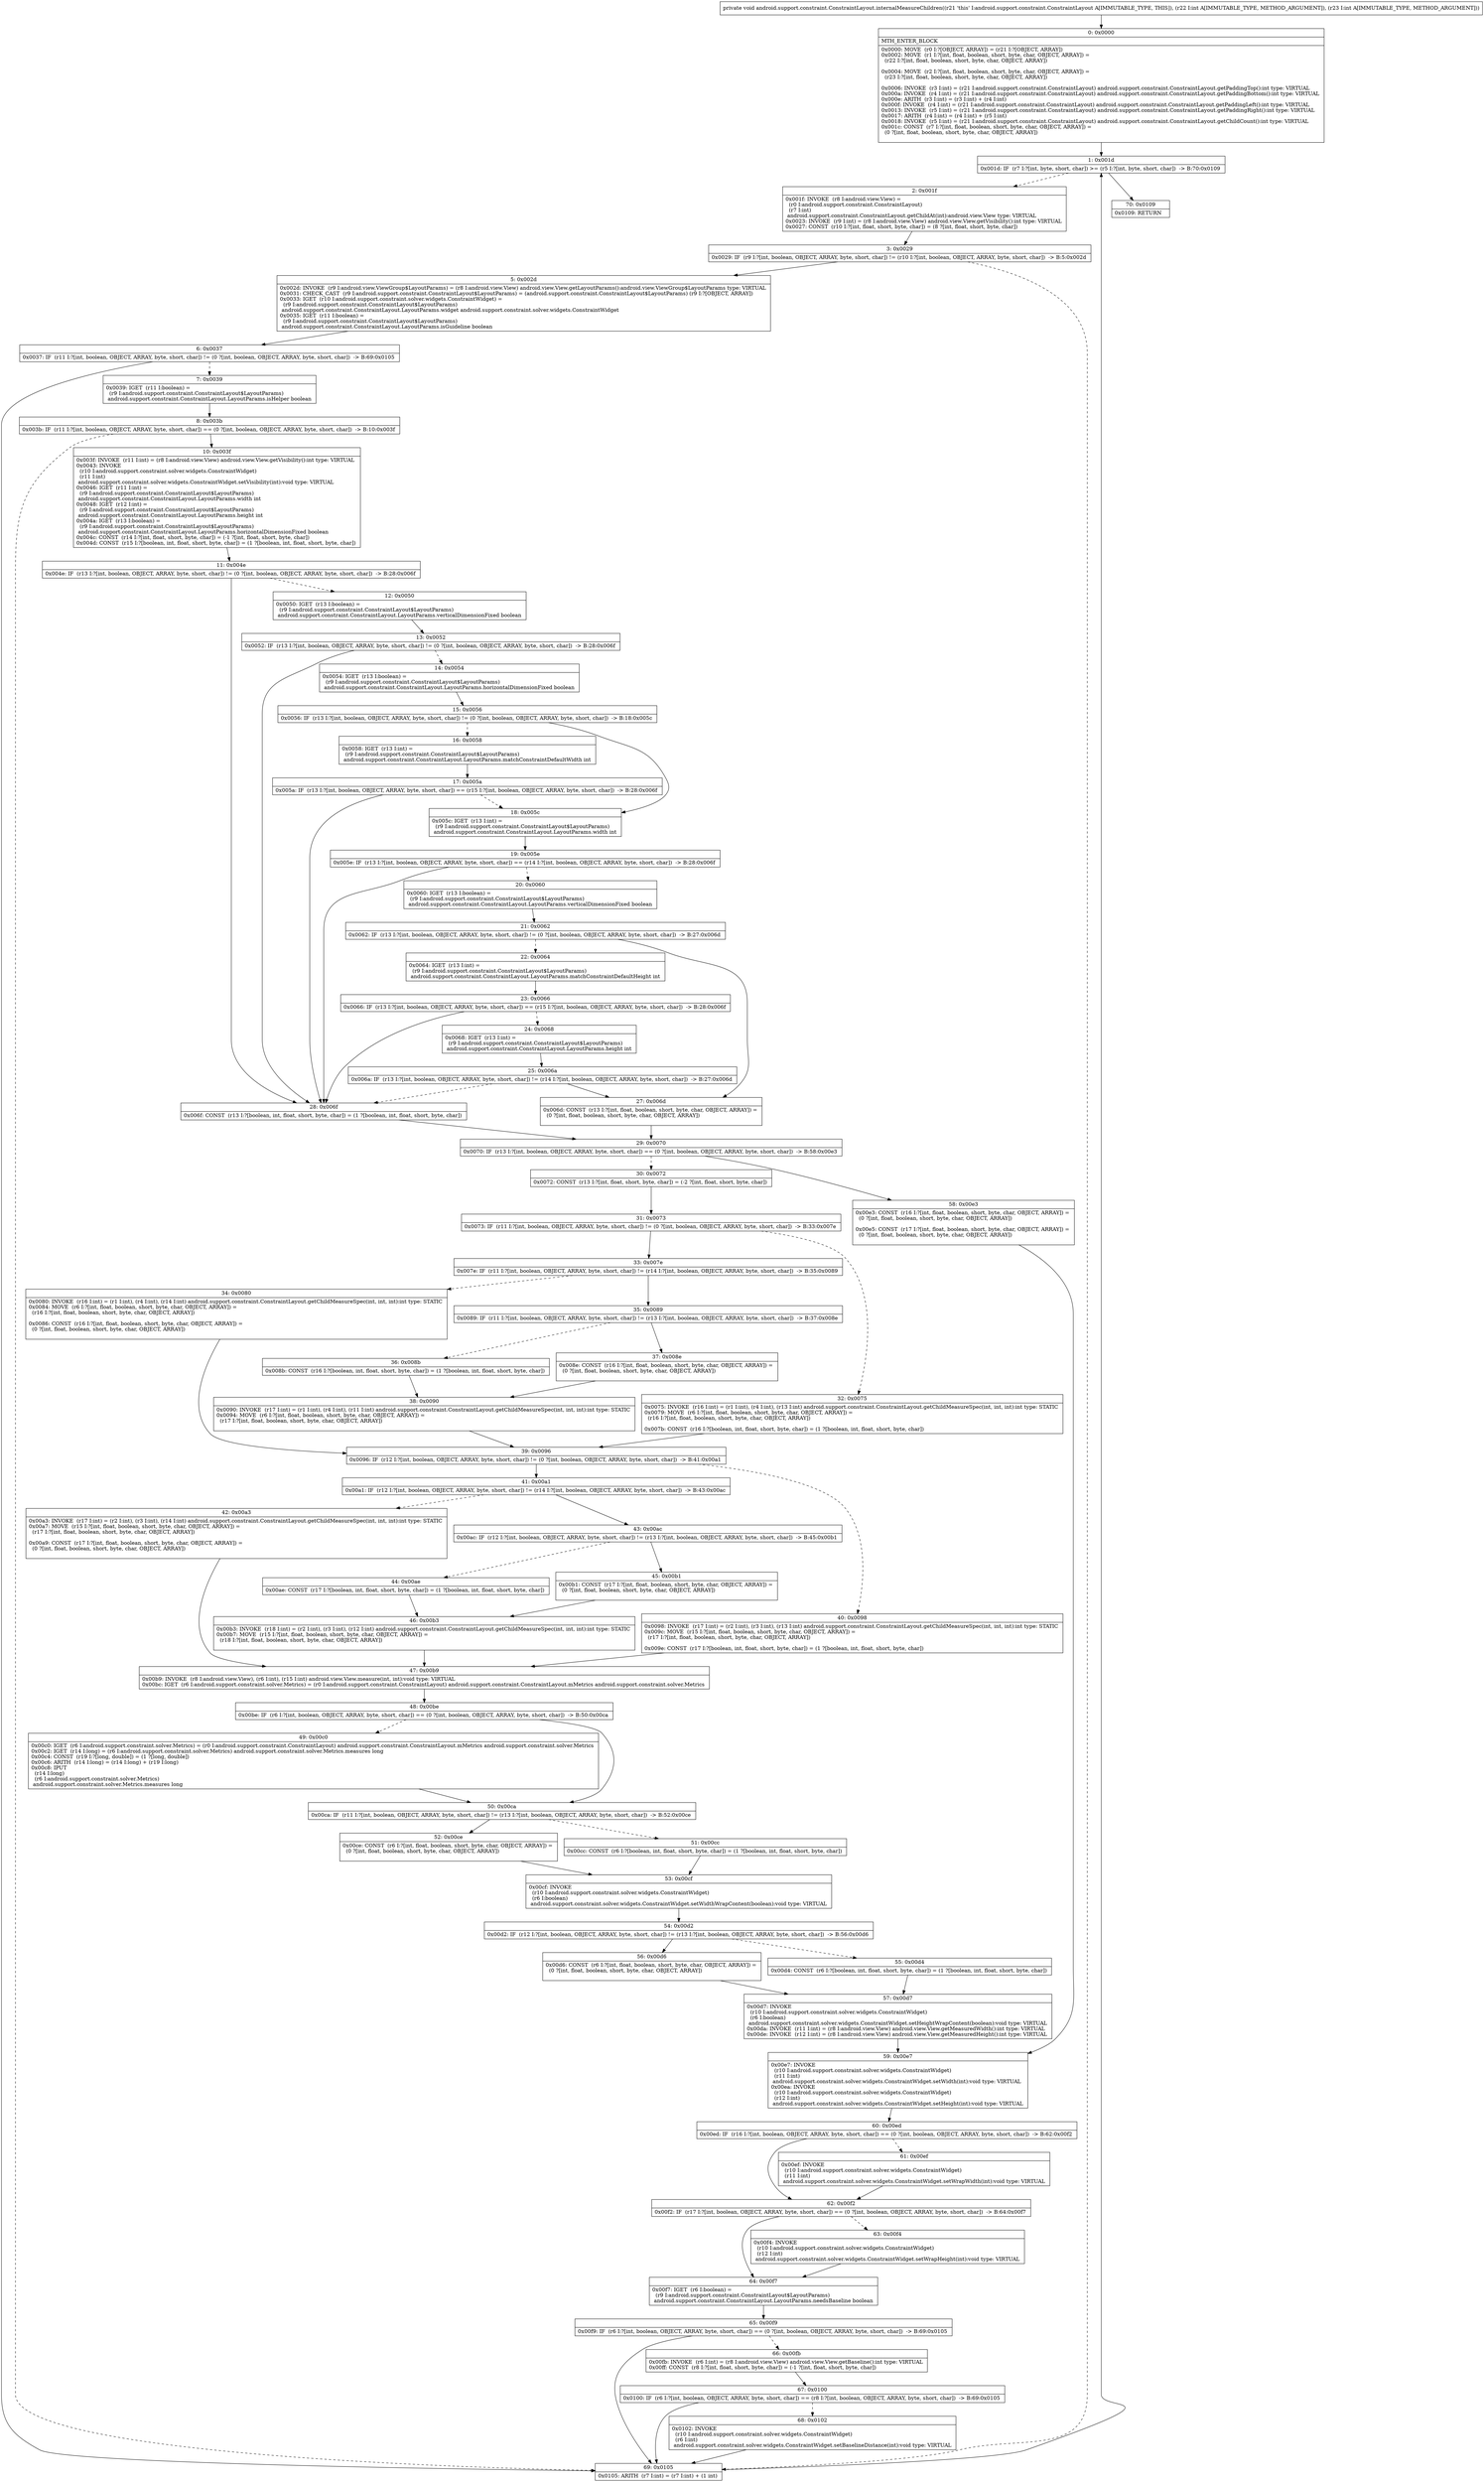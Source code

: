 digraph "CFG forandroid.support.constraint.ConstraintLayout.internalMeasureChildren(II)V" {
Node_0 [shape=record,label="{0\:\ 0x0000|MTH_ENTER_BLOCK\l|0x0000: MOVE  (r0 I:?[OBJECT, ARRAY]) = (r21 I:?[OBJECT, ARRAY]) \l0x0002: MOVE  (r1 I:?[int, float, boolean, short, byte, char, OBJECT, ARRAY]) = \l  (r22 I:?[int, float, boolean, short, byte, char, OBJECT, ARRAY])\l \l0x0004: MOVE  (r2 I:?[int, float, boolean, short, byte, char, OBJECT, ARRAY]) = \l  (r23 I:?[int, float, boolean, short, byte, char, OBJECT, ARRAY])\l \l0x0006: INVOKE  (r3 I:int) = (r21 I:android.support.constraint.ConstraintLayout) android.support.constraint.ConstraintLayout.getPaddingTop():int type: VIRTUAL \l0x000a: INVOKE  (r4 I:int) = (r21 I:android.support.constraint.ConstraintLayout) android.support.constraint.ConstraintLayout.getPaddingBottom():int type: VIRTUAL \l0x000e: ARITH  (r3 I:int) = (r3 I:int) + (r4 I:int) \l0x000f: INVOKE  (r4 I:int) = (r21 I:android.support.constraint.ConstraintLayout) android.support.constraint.ConstraintLayout.getPaddingLeft():int type: VIRTUAL \l0x0013: INVOKE  (r5 I:int) = (r21 I:android.support.constraint.ConstraintLayout) android.support.constraint.ConstraintLayout.getPaddingRight():int type: VIRTUAL \l0x0017: ARITH  (r4 I:int) = (r4 I:int) + (r5 I:int) \l0x0018: INVOKE  (r5 I:int) = (r21 I:android.support.constraint.ConstraintLayout) android.support.constraint.ConstraintLayout.getChildCount():int type: VIRTUAL \l0x001c: CONST  (r7 I:?[int, float, boolean, short, byte, char, OBJECT, ARRAY]) = \l  (0 ?[int, float, boolean, short, byte, char, OBJECT, ARRAY])\l \l}"];
Node_1 [shape=record,label="{1\:\ 0x001d|0x001d: IF  (r7 I:?[int, byte, short, char]) \>= (r5 I:?[int, byte, short, char])  \-\> B:70:0x0109 \l}"];
Node_2 [shape=record,label="{2\:\ 0x001f|0x001f: INVOKE  (r8 I:android.view.View) = \l  (r0 I:android.support.constraint.ConstraintLayout)\l  (r7 I:int)\l android.support.constraint.ConstraintLayout.getChildAt(int):android.view.View type: VIRTUAL \l0x0023: INVOKE  (r9 I:int) = (r8 I:android.view.View) android.view.View.getVisibility():int type: VIRTUAL \l0x0027: CONST  (r10 I:?[int, float, short, byte, char]) = (8 ?[int, float, short, byte, char]) \l}"];
Node_3 [shape=record,label="{3\:\ 0x0029|0x0029: IF  (r9 I:?[int, boolean, OBJECT, ARRAY, byte, short, char]) != (r10 I:?[int, boolean, OBJECT, ARRAY, byte, short, char])  \-\> B:5:0x002d \l}"];
Node_5 [shape=record,label="{5\:\ 0x002d|0x002d: INVOKE  (r9 I:android.view.ViewGroup$LayoutParams) = (r8 I:android.view.View) android.view.View.getLayoutParams():android.view.ViewGroup$LayoutParams type: VIRTUAL \l0x0031: CHECK_CAST  (r9 I:android.support.constraint.ConstraintLayout$LayoutParams) = (android.support.constraint.ConstraintLayout$LayoutParams) (r9 I:?[OBJECT, ARRAY]) \l0x0033: IGET  (r10 I:android.support.constraint.solver.widgets.ConstraintWidget) = \l  (r9 I:android.support.constraint.ConstraintLayout$LayoutParams)\l android.support.constraint.ConstraintLayout.LayoutParams.widget android.support.constraint.solver.widgets.ConstraintWidget \l0x0035: IGET  (r11 I:boolean) = \l  (r9 I:android.support.constraint.ConstraintLayout$LayoutParams)\l android.support.constraint.ConstraintLayout.LayoutParams.isGuideline boolean \l}"];
Node_6 [shape=record,label="{6\:\ 0x0037|0x0037: IF  (r11 I:?[int, boolean, OBJECT, ARRAY, byte, short, char]) != (0 ?[int, boolean, OBJECT, ARRAY, byte, short, char])  \-\> B:69:0x0105 \l}"];
Node_7 [shape=record,label="{7\:\ 0x0039|0x0039: IGET  (r11 I:boolean) = \l  (r9 I:android.support.constraint.ConstraintLayout$LayoutParams)\l android.support.constraint.ConstraintLayout.LayoutParams.isHelper boolean \l}"];
Node_8 [shape=record,label="{8\:\ 0x003b|0x003b: IF  (r11 I:?[int, boolean, OBJECT, ARRAY, byte, short, char]) == (0 ?[int, boolean, OBJECT, ARRAY, byte, short, char])  \-\> B:10:0x003f \l}"];
Node_10 [shape=record,label="{10\:\ 0x003f|0x003f: INVOKE  (r11 I:int) = (r8 I:android.view.View) android.view.View.getVisibility():int type: VIRTUAL \l0x0043: INVOKE  \l  (r10 I:android.support.constraint.solver.widgets.ConstraintWidget)\l  (r11 I:int)\l android.support.constraint.solver.widgets.ConstraintWidget.setVisibility(int):void type: VIRTUAL \l0x0046: IGET  (r11 I:int) = \l  (r9 I:android.support.constraint.ConstraintLayout$LayoutParams)\l android.support.constraint.ConstraintLayout.LayoutParams.width int \l0x0048: IGET  (r12 I:int) = \l  (r9 I:android.support.constraint.ConstraintLayout$LayoutParams)\l android.support.constraint.ConstraintLayout.LayoutParams.height int \l0x004a: IGET  (r13 I:boolean) = \l  (r9 I:android.support.constraint.ConstraintLayout$LayoutParams)\l android.support.constraint.ConstraintLayout.LayoutParams.horizontalDimensionFixed boolean \l0x004c: CONST  (r14 I:?[int, float, short, byte, char]) = (\-1 ?[int, float, short, byte, char]) \l0x004d: CONST  (r15 I:?[boolean, int, float, short, byte, char]) = (1 ?[boolean, int, float, short, byte, char]) \l}"];
Node_11 [shape=record,label="{11\:\ 0x004e|0x004e: IF  (r13 I:?[int, boolean, OBJECT, ARRAY, byte, short, char]) != (0 ?[int, boolean, OBJECT, ARRAY, byte, short, char])  \-\> B:28:0x006f \l}"];
Node_12 [shape=record,label="{12\:\ 0x0050|0x0050: IGET  (r13 I:boolean) = \l  (r9 I:android.support.constraint.ConstraintLayout$LayoutParams)\l android.support.constraint.ConstraintLayout.LayoutParams.verticalDimensionFixed boolean \l}"];
Node_13 [shape=record,label="{13\:\ 0x0052|0x0052: IF  (r13 I:?[int, boolean, OBJECT, ARRAY, byte, short, char]) != (0 ?[int, boolean, OBJECT, ARRAY, byte, short, char])  \-\> B:28:0x006f \l}"];
Node_14 [shape=record,label="{14\:\ 0x0054|0x0054: IGET  (r13 I:boolean) = \l  (r9 I:android.support.constraint.ConstraintLayout$LayoutParams)\l android.support.constraint.ConstraintLayout.LayoutParams.horizontalDimensionFixed boolean \l}"];
Node_15 [shape=record,label="{15\:\ 0x0056|0x0056: IF  (r13 I:?[int, boolean, OBJECT, ARRAY, byte, short, char]) != (0 ?[int, boolean, OBJECT, ARRAY, byte, short, char])  \-\> B:18:0x005c \l}"];
Node_16 [shape=record,label="{16\:\ 0x0058|0x0058: IGET  (r13 I:int) = \l  (r9 I:android.support.constraint.ConstraintLayout$LayoutParams)\l android.support.constraint.ConstraintLayout.LayoutParams.matchConstraintDefaultWidth int \l}"];
Node_17 [shape=record,label="{17\:\ 0x005a|0x005a: IF  (r13 I:?[int, boolean, OBJECT, ARRAY, byte, short, char]) == (r15 I:?[int, boolean, OBJECT, ARRAY, byte, short, char])  \-\> B:28:0x006f \l}"];
Node_18 [shape=record,label="{18\:\ 0x005c|0x005c: IGET  (r13 I:int) = \l  (r9 I:android.support.constraint.ConstraintLayout$LayoutParams)\l android.support.constraint.ConstraintLayout.LayoutParams.width int \l}"];
Node_19 [shape=record,label="{19\:\ 0x005e|0x005e: IF  (r13 I:?[int, boolean, OBJECT, ARRAY, byte, short, char]) == (r14 I:?[int, boolean, OBJECT, ARRAY, byte, short, char])  \-\> B:28:0x006f \l}"];
Node_20 [shape=record,label="{20\:\ 0x0060|0x0060: IGET  (r13 I:boolean) = \l  (r9 I:android.support.constraint.ConstraintLayout$LayoutParams)\l android.support.constraint.ConstraintLayout.LayoutParams.verticalDimensionFixed boolean \l}"];
Node_21 [shape=record,label="{21\:\ 0x0062|0x0062: IF  (r13 I:?[int, boolean, OBJECT, ARRAY, byte, short, char]) != (0 ?[int, boolean, OBJECT, ARRAY, byte, short, char])  \-\> B:27:0x006d \l}"];
Node_22 [shape=record,label="{22\:\ 0x0064|0x0064: IGET  (r13 I:int) = \l  (r9 I:android.support.constraint.ConstraintLayout$LayoutParams)\l android.support.constraint.ConstraintLayout.LayoutParams.matchConstraintDefaultHeight int \l}"];
Node_23 [shape=record,label="{23\:\ 0x0066|0x0066: IF  (r13 I:?[int, boolean, OBJECT, ARRAY, byte, short, char]) == (r15 I:?[int, boolean, OBJECT, ARRAY, byte, short, char])  \-\> B:28:0x006f \l}"];
Node_24 [shape=record,label="{24\:\ 0x0068|0x0068: IGET  (r13 I:int) = \l  (r9 I:android.support.constraint.ConstraintLayout$LayoutParams)\l android.support.constraint.ConstraintLayout.LayoutParams.height int \l}"];
Node_25 [shape=record,label="{25\:\ 0x006a|0x006a: IF  (r13 I:?[int, boolean, OBJECT, ARRAY, byte, short, char]) != (r14 I:?[int, boolean, OBJECT, ARRAY, byte, short, char])  \-\> B:27:0x006d \l}"];
Node_27 [shape=record,label="{27\:\ 0x006d|0x006d: CONST  (r13 I:?[int, float, boolean, short, byte, char, OBJECT, ARRAY]) = \l  (0 ?[int, float, boolean, short, byte, char, OBJECT, ARRAY])\l \l}"];
Node_28 [shape=record,label="{28\:\ 0x006f|0x006f: CONST  (r13 I:?[boolean, int, float, short, byte, char]) = (1 ?[boolean, int, float, short, byte, char]) \l}"];
Node_29 [shape=record,label="{29\:\ 0x0070|0x0070: IF  (r13 I:?[int, boolean, OBJECT, ARRAY, byte, short, char]) == (0 ?[int, boolean, OBJECT, ARRAY, byte, short, char])  \-\> B:58:0x00e3 \l}"];
Node_30 [shape=record,label="{30\:\ 0x0072|0x0072: CONST  (r13 I:?[int, float, short, byte, char]) = (\-2 ?[int, float, short, byte, char]) \l}"];
Node_31 [shape=record,label="{31\:\ 0x0073|0x0073: IF  (r11 I:?[int, boolean, OBJECT, ARRAY, byte, short, char]) != (0 ?[int, boolean, OBJECT, ARRAY, byte, short, char])  \-\> B:33:0x007e \l}"];
Node_32 [shape=record,label="{32\:\ 0x0075|0x0075: INVOKE  (r16 I:int) = (r1 I:int), (r4 I:int), (r13 I:int) android.support.constraint.ConstraintLayout.getChildMeasureSpec(int, int, int):int type: STATIC \l0x0079: MOVE  (r6 I:?[int, float, boolean, short, byte, char, OBJECT, ARRAY]) = \l  (r16 I:?[int, float, boolean, short, byte, char, OBJECT, ARRAY])\l \l0x007b: CONST  (r16 I:?[boolean, int, float, short, byte, char]) = (1 ?[boolean, int, float, short, byte, char]) \l}"];
Node_33 [shape=record,label="{33\:\ 0x007e|0x007e: IF  (r11 I:?[int, boolean, OBJECT, ARRAY, byte, short, char]) != (r14 I:?[int, boolean, OBJECT, ARRAY, byte, short, char])  \-\> B:35:0x0089 \l}"];
Node_34 [shape=record,label="{34\:\ 0x0080|0x0080: INVOKE  (r16 I:int) = (r1 I:int), (r4 I:int), (r14 I:int) android.support.constraint.ConstraintLayout.getChildMeasureSpec(int, int, int):int type: STATIC \l0x0084: MOVE  (r6 I:?[int, float, boolean, short, byte, char, OBJECT, ARRAY]) = \l  (r16 I:?[int, float, boolean, short, byte, char, OBJECT, ARRAY])\l \l0x0086: CONST  (r16 I:?[int, float, boolean, short, byte, char, OBJECT, ARRAY]) = \l  (0 ?[int, float, boolean, short, byte, char, OBJECT, ARRAY])\l \l}"];
Node_35 [shape=record,label="{35\:\ 0x0089|0x0089: IF  (r11 I:?[int, boolean, OBJECT, ARRAY, byte, short, char]) != (r13 I:?[int, boolean, OBJECT, ARRAY, byte, short, char])  \-\> B:37:0x008e \l}"];
Node_36 [shape=record,label="{36\:\ 0x008b|0x008b: CONST  (r16 I:?[boolean, int, float, short, byte, char]) = (1 ?[boolean, int, float, short, byte, char]) \l}"];
Node_37 [shape=record,label="{37\:\ 0x008e|0x008e: CONST  (r16 I:?[int, float, boolean, short, byte, char, OBJECT, ARRAY]) = \l  (0 ?[int, float, boolean, short, byte, char, OBJECT, ARRAY])\l \l}"];
Node_38 [shape=record,label="{38\:\ 0x0090|0x0090: INVOKE  (r17 I:int) = (r1 I:int), (r4 I:int), (r11 I:int) android.support.constraint.ConstraintLayout.getChildMeasureSpec(int, int, int):int type: STATIC \l0x0094: MOVE  (r6 I:?[int, float, boolean, short, byte, char, OBJECT, ARRAY]) = \l  (r17 I:?[int, float, boolean, short, byte, char, OBJECT, ARRAY])\l \l}"];
Node_39 [shape=record,label="{39\:\ 0x0096|0x0096: IF  (r12 I:?[int, boolean, OBJECT, ARRAY, byte, short, char]) != (0 ?[int, boolean, OBJECT, ARRAY, byte, short, char])  \-\> B:41:0x00a1 \l}"];
Node_40 [shape=record,label="{40\:\ 0x0098|0x0098: INVOKE  (r17 I:int) = (r2 I:int), (r3 I:int), (r13 I:int) android.support.constraint.ConstraintLayout.getChildMeasureSpec(int, int, int):int type: STATIC \l0x009c: MOVE  (r15 I:?[int, float, boolean, short, byte, char, OBJECT, ARRAY]) = \l  (r17 I:?[int, float, boolean, short, byte, char, OBJECT, ARRAY])\l \l0x009e: CONST  (r17 I:?[boolean, int, float, short, byte, char]) = (1 ?[boolean, int, float, short, byte, char]) \l}"];
Node_41 [shape=record,label="{41\:\ 0x00a1|0x00a1: IF  (r12 I:?[int, boolean, OBJECT, ARRAY, byte, short, char]) != (r14 I:?[int, boolean, OBJECT, ARRAY, byte, short, char])  \-\> B:43:0x00ac \l}"];
Node_42 [shape=record,label="{42\:\ 0x00a3|0x00a3: INVOKE  (r17 I:int) = (r2 I:int), (r3 I:int), (r14 I:int) android.support.constraint.ConstraintLayout.getChildMeasureSpec(int, int, int):int type: STATIC \l0x00a7: MOVE  (r15 I:?[int, float, boolean, short, byte, char, OBJECT, ARRAY]) = \l  (r17 I:?[int, float, boolean, short, byte, char, OBJECT, ARRAY])\l \l0x00a9: CONST  (r17 I:?[int, float, boolean, short, byte, char, OBJECT, ARRAY]) = \l  (0 ?[int, float, boolean, short, byte, char, OBJECT, ARRAY])\l \l}"];
Node_43 [shape=record,label="{43\:\ 0x00ac|0x00ac: IF  (r12 I:?[int, boolean, OBJECT, ARRAY, byte, short, char]) != (r13 I:?[int, boolean, OBJECT, ARRAY, byte, short, char])  \-\> B:45:0x00b1 \l}"];
Node_44 [shape=record,label="{44\:\ 0x00ae|0x00ae: CONST  (r17 I:?[boolean, int, float, short, byte, char]) = (1 ?[boolean, int, float, short, byte, char]) \l}"];
Node_45 [shape=record,label="{45\:\ 0x00b1|0x00b1: CONST  (r17 I:?[int, float, boolean, short, byte, char, OBJECT, ARRAY]) = \l  (0 ?[int, float, boolean, short, byte, char, OBJECT, ARRAY])\l \l}"];
Node_46 [shape=record,label="{46\:\ 0x00b3|0x00b3: INVOKE  (r18 I:int) = (r2 I:int), (r3 I:int), (r12 I:int) android.support.constraint.ConstraintLayout.getChildMeasureSpec(int, int, int):int type: STATIC \l0x00b7: MOVE  (r15 I:?[int, float, boolean, short, byte, char, OBJECT, ARRAY]) = \l  (r18 I:?[int, float, boolean, short, byte, char, OBJECT, ARRAY])\l \l}"];
Node_47 [shape=record,label="{47\:\ 0x00b9|0x00b9: INVOKE  (r8 I:android.view.View), (r6 I:int), (r15 I:int) android.view.View.measure(int, int):void type: VIRTUAL \l0x00bc: IGET  (r6 I:android.support.constraint.solver.Metrics) = (r0 I:android.support.constraint.ConstraintLayout) android.support.constraint.ConstraintLayout.mMetrics android.support.constraint.solver.Metrics \l}"];
Node_48 [shape=record,label="{48\:\ 0x00be|0x00be: IF  (r6 I:?[int, boolean, OBJECT, ARRAY, byte, short, char]) == (0 ?[int, boolean, OBJECT, ARRAY, byte, short, char])  \-\> B:50:0x00ca \l}"];
Node_49 [shape=record,label="{49\:\ 0x00c0|0x00c0: IGET  (r6 I:android.support.constraint.solver.Metrics) = (r0 I:android.support.constraint.ConstraintLayout) android.support.constraint.ConstraintLayout.mMetrics android.support.constraint.solver.Metrics \l0x00c2: IGET  (r14 I:long) = (r6 I:android.support.constraint.solver.Metrics) android.support.constraint.solver.Metrics.measures long \l0x00c4: CONST  (r19 I:?[long, double]) = (1 ?[long, double]) \l0x00c6: ARITH  (r14 I:long) = (r14 I:long) + (r19 I:long) \l0x00c8: IPUT  \l  (r14 I:long)\l  (r6 I:android.support.constraint.solver.Metrics)\l android.support.constraint.solver.Metrics.measures long \l}"];
Node_50 [shape=record,label="{50\:\ 0x00ca|0x00ca: IF  (r11 I:?[int, boolean, OBJECT, ARRAY, byte, short, char]) != (r13 I:?[int, boolean, OBJECT, ARRAY, byte, short, char])  \-\> B:52:0x00ce \l}"];
Node_51 [shape=record,label="{51\:\ 0x00cc|0x00cc: CONST  (r6 I:?[boolean, int, float, short, byte, char]) = (1 ?[boolean, int, float, short, byte, char]) \l}"];
Node_52 [shape=record,label="{52\:\ 0x00ce|0x00ce: CONST  (r6 I:?[int, float, boolean, short, byte, char, OBJECT, ARRAY]) = \l  (0 ?[int, float, boolean, short, byte, char, OBJECT, ARRAY])\l \l}"];
Node_53 [shape=record,label="{53\:\ 0x00cf|0x00cf: INVOKE  \l  (r10 I:android.support.constraint.solver.widgets.ConstraintWidget)\l  (r6 I:boolean)\l android.support.constraint.solver.widgets.ConstraintWidget.setWidthWrapContent(boolean):void type: VIRTUAL \l}"];
Node_54 [shape=record,label="{54\:\ 0x00d2|0x00d2: IF  (r12 I:?[int, boolean, OBJECT, ARRAY, byte, short, char]) != (r13 I:?[int, boolean, OBJECT, ARRAY, byte, short, char])  \-\> B:56:0x00d6 \l}"];
Node_55 [shape=record,label="{55\:\ 0x00d4|0x00d4: CONST  (r6 I:?[boolean, int, float, short, byte, char]) = (1 ?[boolean, int, float, short, byte, char]) \l}"];
Node_56 [shape=record,label="{56\:\ 0x00d6|0x00d6: CONST  (r6 I:?[int, float, boolean, short, byte, char, OBJECT, ARRAY]) = \l  (0 ?[int, float, boolean, short, byte, char, OBJECT, ARRAY])\l \l}"];
Node_57 [shape=record,label="{57\:\ 0x00d7|0x00d7: INVOKE  \l  (r10 I:android.support.constraint.solver.widgets.ConstraintWidget)\l  (r6 I:boolean)\l android.support.constraint.solver.widgets.ConstraintWidget.setHeightWrapContent(boolean):void type: VIRTUAL \l0x00da: INVOKE  (r11 I:int) = (r8 I:android.view.View) android.view.View.getMeasuredWidth():int type: VIRTUAL \l0x00de: INVOKE  (r12 I:int) = (r8 I:android.view.View) android.view.View.getMeasuredHeight():int type: VIRTUAL \l}"];
Node_58 [shape=record,label="{58\:\ 0x00e3|0x00e3: CONST  (r16 I:?[int, float, boolean, short, byte, char, OBJECT, ARRAY]) = \l  (0 ?[int, float, boolean, short, byte, char, OBJECT, ARRAY])\l \l0x00e5: CONST  (r17 I:?[int, float, boolean, short, byte, char, OBJECT, ARRAY]) = \l  (0 ?[int, float, boolean, short, byte, char, OBJECT, ARRAY])\l \l}"];
Node_59 [shape=record,label="{59\:\ 0x00e7|0x00e7: INVOKE  \l  (r10 I:android.support.constraint.solver.widgets.ConstraintWidget)\l  (r11 I:int)\l android.support.constraint.solver.widgets.ConstraintWidget.setWidth(int):void type: VIRTUAL \l0x00ea: INVOKE  \l  (r10 I:android.support.constraint.solver.widgets.ConstraintWidget)\l  (r12 I:int)\l android.support.constraint.solver.widgets.ConstraintWidget.setHeight(int):void type: VIRTUAL \l}"];
Node_60 [shape=record,label="{60\:\ 0x00ed|0x00ed: IF  (r16 I:?[int, boolean, OBJECT, ARRAY, byte, short, char]) == (0 ?[int, boolean, OBJECT, ARRAY, byte, short, char])  \-\> B:62:0x00f2 \l}"];
Node_61 [shape=record,label="{61\:\ 0x00ef|0x00ef: INVOKE  \l  (r10 I:android.support.constraint.solver.widgets.ConstraintWidget)\l  (r11 I:int)\l android.support.constraint.solver.widgets.ConstraintWidget.setWrapWidth(int):void type: VIRTUAL \l}"];
Node_62 [shape=record,label="{62\:\ 0x00f2|0x00f2: IF  (r17 I:?[int, boolean, OBJECT, ARRAY, byte, short, char]) == (0 ?[int, boolean, OBJECT, ARRAY, byte, short, char])  \-\> B:64:0x00f7 \l}"];
Node_63 [shape=record,label="{63\:\ 0x00f4|0x00f4: INVOKE  \l  (r10 I:android.support.constraint.solver.widgets.ConstraintWidget)\l  (r12 I:int)\l android.support.constraint.solver.widgets.ConstraintWidget.setWrapHeight(int):void type: VIRTUAL \l}"];
Node_64 [shape=record,label="{64\:\ 0x00f7|0x00f7: IGET  (r6 I:boolean) = \l  (r9 I:android.support.constraint.ConstraintLayout$LayoutParams)\l android.support.constraint.ConstraintLayout.LayoutParams.needsBaseline boolean \l}"];
Node_65 [shape=record,label="{65\:\ 0x00f9|0x00f9: IF  (r6 I:?[int, boolean, OBJECT, ARRAY, byte, short, char]) == (0 ?[int, boolean, OBJECT, ARRAY, byte, short, char])  \-\> B:69:0x0105 \l}"];
Node_66 [shape=record,label="{66\:\ 0x00fb|0x00fb: INVOKE  (r6 I:int) = (r8 I:android.view.View) android.view.View.getBaseline():int type: VIRTUAL \l0x00ff: CONST  (r8 I:?[int, float, short, byte, char]) = (\-1 ?[int, float, short, byte, char]) \l}"];
Node_67 [shape=record,label="{67\:\ 0x0100|0x0100: IF  (r6 I:?[int, boolean, OBJECT, ARRAY, byte, short, char]) == (r8 I:?[int, boolean, OBJECT, ARRAY, byte, short, char])  \-\> B:69:0x0105 \l}"];
Node_68 [shape=record,label="{68\:\ 0x0102|0x0102: INVOKE  \l  (r10 I:android.support.constraint.solver.widgets.ConstraintWidget)\l  (r6 I:int)\l android.support.constraint.solver.widgets.ConstraintWidget.setBaselineDistance(int):void type: VIRTUAL \l}"];
Node_69 [shape=record,label="{69\:\ 0x0105|0x0105: ARITH  (r7 I:int) = (r7 I:int) + (1 int) \l}"];
Node_70 [shape=record,label="{70\:\ 0x0109|0x0109: RETURN   \l}"];
MethodNode[shape=record,label="{private void android.support.constraint.ConstraintLayout.internalMeasureChildren((r21 'this' I:android.support.constraint.ConstraintLayout A[IMMUTABLE_TYPE, THIS]), (r22 I:int A[IMMUTABLE_TYPE, METHOD_ARGUMENT]), (r23 I:int A[IMMUTABLE_TYPE, METHOD_ARGUMENT])) }"];
MethodNode -> Node_0;
Node_0 -> Node_1;
Node_1 -> Node_2[style=dashed];
Node_1 -> Node_70;
Node_2 -> Node_3;
Node_3 -> Node_5;
Node_3 -> Node_69[style=dashed];
Node_5 -> Node_6;
Node_6 -> Node_7[style=dashed];
Node_6 -> Node_69;
Node_7 -> Node_8;
Node_8 -> Node_10;
Node_8 -> Node_69[style=dashed];
Node_10 -> Node_11;
Node_11 -> Node_12[style=dashed];
Node_11 -> Node_28;
Node_12 -> Node_13;
Node_13 -> Node_14[style=dashed];
Node_13 -> Node_28;
Node_14 -> Node_15;
Node_15 -> Node_16[style=dashed];
Node_15 -> Node_18;
Node_16 -> Node_17;
Node_17 -> Node_18[style=dashed];
Node_17 -> Node_28;
Node_18 -> Node_19;
Node_19 -> Node_20[style=dashed];
Node_19 -> Node_28;
Node_20 -> Node_21;
Node_21 -> Node_22[style=dashed];
Node_21 -> Node_27;
Node_22 -> Node_23;
Node_23 -> Node_24[style=dashed];
Node_23 -> Node_28;
Node_24 -> Node_25;
Node_25 -> Node_27;
Node_25 -> Node_28[style=dashed];
Node_27 -> Node_29;
Node_28 -> Node_29;
Node_29 -> Node_30[style=dashed];
Node_29 -> Node_58;
Node_30 -> Node_31;
Node_31 -> Node_32[style=dashed];
Node_31 -> Node_33;
Node_32 -> Node_39;
Node_33 -> Node_34[style=dashed];
Node_33 -> Node_35;
Node_34 -> Node_39;
Node_35 -> Node_36[style=dashed];
Node_35 -> Node_37;
Node_36 -> Node_38;
Node_37 -> Node_38;
Node_38 -> Node_39;
Node_39 -> Node_40[style=dashed];
Node_39 -> Node_41;
Node_40 -> Node_47;
Node_41 -> Node_42[style=dashed];
Node_41 -> Node_43;
Node_42 -> Node_47;
Node_43 -> Node_44[style=dashed];
Node_43 -> Node_45;
Node_44 -> Node_46;
Node_45 -> Node_46;
Node_46 -> Node_47;
Node_47 -> Node_48;
Node_48 -> Node_49[style=dashed];
Node_48 -> Node_50;
Node_49 -> Node_50;
Node_50 -> Node_51[style=dashed];
Node_50 -> Node_52;
Node_51 -> Node_53;
Node_52 -> Node_53;
Node_53 -> Node_54;
Node_54 -> Node_55[style=dashed];
Node_54 -> Node_56;
Node_55 -> Node_57;
Node_56 -> Node_57;
Node_57 -> Node_59;
Node_58 -> Node_59;
Node_59 -> Node_60;
Node_60 -> Node_61[style=dashed];
Node_60 -> Node_62;
Node_61 -> Node_62;
Node_62 -> Node_63[style=dashed];
Node_62 -> Node_64;
Node_63 -> Node_64;
Node_64 -> Node_65;
Node_65 -> Node_66[style=dashed];
Node_65 -> Node_69;
Node_66 -> Node_67;
Node_67 -> Node_68[style=dashed];
Node_67 -> Node_69;
Node_68 -> Node_69;
Node_69 -> Node_1;
}

